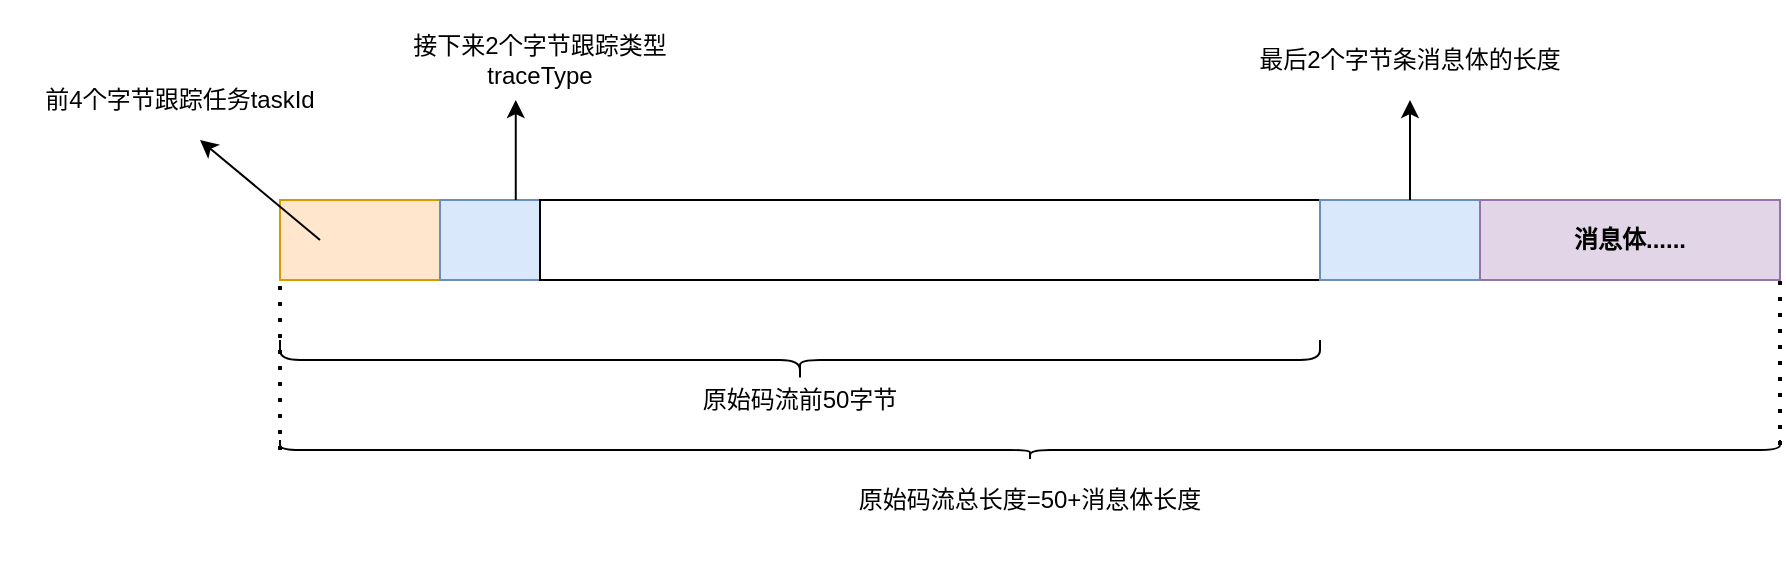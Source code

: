<mxfile version="21.1.6" type="github">
  <diagram name="第 1 页" id="FvLirUPuwIgb5PK6brYg">
    <mxGraphModel dx="1434" dy="796" grid="1" gridSize="10" guides="1" tooltips="1" connect="1" arrows="1" fold="1" page="1" pageScale="1" pageWidth="827" pageHeight="1169" math="0" shadow="0">
      <root>
        <mxCell id="0" />
        <mxCell id="1" parent="0" />
        <mxCell id="0qi9Cj2gWTsvopHAAKJu-1" value="" style="rounded=0;whiteSpace=wrap;html=1;fillColor=#ffe6cc;strokeColor=#d79b00;" vertex="1" parent="1">
          <mxGeometry x="160" y="190" width="80" height="40" as="geometry" />
        </mxCell>
        <mxCell id="0qi9Cj2gWTsvopHAAKJu-4" value="" style="rounded=0;whiteSpace=wrap;html=1;fillColor=#dae8fc;strokeColor=#6c8ebf;" vertex="1" parent="1">
          <mxGeometry x="240" y="190" width="50" height="40" as="geometry" />
        </mxCell>
        <mxCell id="0qi9Cj2gWTsvopHAAKJu-5" value="" style="rounded=0;whiteSpace=wrap;html=1;" vertex="1" parent="1">
          <mxGeometry x="290" y="190" width="390" height="40" as="geometry" />
        </mxCell>
        <mxCell id="0qi9Cj2gWTsvopHAAKJu-6" value="原始码流前50字节" style="text;strokeColor=none;align=center;fillColor=none;html=1;verticalAlign=middle;whiteSpace=wrap;rounded=0;" vertex="1" parent="1">
          <mxGeometry x="330" y="260" width="180" height="60" as="geometry" />
        </mxCell>
        <mxCell id="0qi9Cj2gWTsvopHAAKJu-7" value="" style="endArrow=classic;html=1;rounded=0;" edge="1" parent="1">
          <mxGeometry width="50" height="50" relative="1" as="geometry">
            <mxPoint x="180" y="210" as="sourcePoint" />
            <mxPoint x="120" y="160" as="targetPoint" />
          </mxGeometry>
        </mxCell>
        <mxCell id="0qi9Cj2gWTsvopHAAKJu-8" value="前4个字节跟踪任务taskId" style="text;strokeColor=none;align=center;fillColor=none;html=1;verticalAlign=middle;whiteSpace=wrap;rounded=0;" vertex="1" parent="1">
          <mxGeometry x="20" y="110" width="180" height="60" as="geometry" />
        </mxCell>
        <mxCell id="0qi9Cj2gWTsvopHAAKJu-9" value="" style="endArrow=classic;html=1;rounded=0;" edge="1" parent="1">
          <mxGeometry width="50" height="50" relative="1" as="geometry">
            <mxPoint x="277.88" y="190" as="sourcePoint" />
            <mxPoint x="277.88" y="140" as="targetPoint" />
          </mxGeometry>
        </mxCell>
        <mxCell id="0qi9Cj2gWTsvopHAAKJu-10" value="接下来2个字节跟踪类型traceType" style="text;strokeColor=none;align=center;fillColor=none;html=1;verticalAlign=middle;whiteSpace=wrap;rounded=0;" vertex="1" parent="1">
          <mxGeometry x="200" y="90" width="180" height="60" as="geometry" />
        </mxCell>
        <mxCell id="0qi9Cj2gWTsvopHAAKJu-11" value="" style="rounded=0;whiteSpace=wrap;html=1;fillColor=#dae8fc;strokeColor=#6c8ebf;" vertex="1" parent="1">
          <mxGeometry x="680" y="190" width="90" height="40" as="geometry" />
        </mxCell>
        <mxCell id="0qi9Cj2gWTsvopHAAKJu-14" value="最后2个字节条消息体的长度" style="text;strokeColor=none;align=center;fillColor=none;html=1;verticalAlign=middle;whiteSpace=wrap;rounded=0;" vertex="1" parent="1">
          <mxGeometry x="635" y="90" width="180" height="60" as="geometry" />
        </mxCell>
        <mxCell id="0qi9Cj2gWTsvopHAAKJu-17" value="&lt;b&gt;消息体......&lt;/b&gt;" style="rounded=0;whiteSpace=wrap;html=1;fillColor=#e1d5e7;strokeColor=#9673a6;" vertex="1" parent="1">
          <mxGeometry x="760" y="190" width="150" height="40" as="geometry" />
        </mxCell>
        <mxCell id="0qi9Cj2gWTsvopHAAKJu-27" value="" style="endArrow=classic;html=1;rounded=0;exitX=0.5;exitY=0;exitDx=0;exitDy=0;" edge="1" parent="1" source="0qi9Cj2gWTsvopHAAKJu-11">
          <mxGeometry width="50" height="50" relative="1" as="geometry">
            <mxPoint x="710" y="180" as="sourcePoint" />
            <mxPoint x="725" y="140" as="targetPoint" />
          </mxGeometry>
        </mxCell>
        <mxCell id="0qi9Cj2gWTsvopHAAKJu-28" value="" style="shape=curlyBracket;whiteSpace=wrap;html=1;rounded=1;labelPosition=left;verticalLabelPosition=middle;align=right;verticalAlign=middle;direction=north;" vertex="1" parent="1">
          <mxGeometry x="160" y="260" width="520" height="20" as="geometry" />
        </mxCell>
        <mxCell id="0qi9Cj2gWTsvopHAAKJu-29" value="" style="shape=curlyBracket;whiteSpace=wrap;html=1;rounded=1;flipH=1;labelPosition=right;verticalLabelPosition=middle;align=left;verticalAlign=middle;direction=north;" vertex="1" parent="1">
          <mxGeometry x="160" y="310" width="750" height="10" as="geometry" />
        </mxCell>
        <mxCell id="0qi9Cj2gWTsvopHAAKJu-30" value="原始码流总长度=50+消息体长度" style="text;strokeColor=none;align=center;fillColor=none;html=1;verticalAlign=middle;whiteSpace=wrap;rounded=0;" vertex="1" parent="1">
          <mxGeometry x="445" y="310" width="180" height="60" as="geometry" />
        </mxCell>
        <mxCell id="0qi9Cj2gWTsvopHAAKJu-32" value="" style="endArrow=none;dashed=1;html=1;dashPattern=1 3;strokeWidth=2;rounded=0;exitX=0.5;exitY=0;exitDx=0;exitDy=0;" edge="1" parent="1" source="0qi9Cj2gWTsvopHAAKJu-29">
          <mxGeometry width="50" height="50" relative="1" as="geometry">
            <mxPoint x="110" y="280" as="sourcePoint" />
            <mxPoint x="160" y="230" as="targetPoint" />
          </mxGeometry>
        </mxCell>
        <mxCell id="0qi9Cj2gWTsvopHAAKJu-33" value="" style="endArrow=none;dashed=1;html=1;dashPattern=1 3;strokeWidth=2;rounded=0;exitX=0.75;exitY=1;exitDx=0;exitDy=0;entryX=1;entryY=1;entryDx=0;entryDy=0;" edge="1" parent="1" source="0qi9Cj2gWTsvopHAAKJu-29" target="0qi9Cj2gWTsvopHAAKJu-17">
          <mxGeometry width="50" height="50" relative="1" as="geometry">
            <mxPoint x="860" y="290" as="sourcePoint" />
            <mxPoint x="910" y="240" as="targetPoint" />
          </mxGeometry>
        </mxCell>
      </root>
    </mxGraphModel>
  </diagram>
</mxfile>
